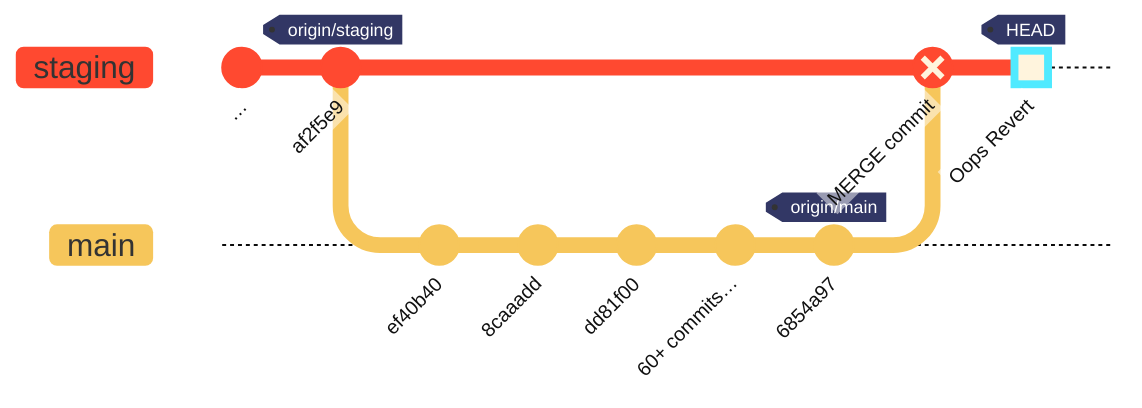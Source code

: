 %%{init: {
	'logLevel': 'debug',
	'theme': 'base',
	'themeVariables': {
		'commitLabelFontSize': '10px',
		'commitLabelColor': '#111111',
		'commitLabelBackground': '#ffffff',
		'tagLabelFontSize': '9px',
		'tagLabelColor': '#ffffff',
		'tagLabelBackground': '#323765',
		'tagLabelBorder': '#323765',
		'git0': '#ff4930',
		'git1': '#f6c65b',
		'git2': '#02ccd5'
  },
	'gitGraph': {
		'showBranches': true,
		'showCommitLabel':true,
		'mainBranchName': 'staging'
	}
}}%%
gitGraph
	commit id: "…"
	commit id: "af2f5e9" tag: "origin/staging"
	branch main
	commit id: "ef40b40"
	commit id: "8caaadd"
	commit id: "dd81f00"
	commit id: "60+ commits…"
	commit id: "6854a97" tag: "origin/main"
	checkout staging
	merge main id: "MERGE commit" type: REVERSE
	commit id: "Oops Revert" tag: "HEAD" type: HIGHLIGHT